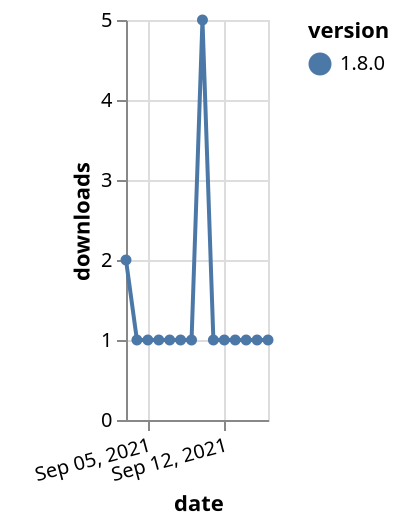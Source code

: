 {"$schema": "https://vega.github.io/schema/vega-lite/v5.json", "description": "A simple bar chart with embedded data.", "data": {"values": [{"date": "2021-09-03", "total": 487, "delta": 2, "version": "1.8.0"}, {"date": "2021-09-04", "total": 488, "delta": 1, "version": "1.8.0"}, {"date": "2021-09-05", "total": 489, "delta": 1, "version": "1.8.0"}, {"date": "2021-09-06", "total": 490, "delta": 1, "version": "1.8.0"}, {"date": "2021-09-07", "total": 491, "delta": 1, "version": "1.8.0"}, {"date": "2021-09-08", "total": 492, "delta": 1, "version": "1.8.0"}, {"date": "2021-09-09", "total": 493, "delta": 1, "version": "1.8.0"}, {"date": "2021-09-10", "total": 498, "delta": 5, "version": "1.8.0"}, {"date": "2021-09-11", "total": 499, "delta": 1, "version": "1.8.0"}, {"date": "2021-09-12", "total": 500, "delta": 1, "version": "1.8.0"}, {"date": "2021-09-13", "total": 501, "delta": 1, "version": "1.8.0"}, {"date": "2021-09-14", "total": 502, "delta": 1, "version": "1.8.0"}, {"date": "2021-09-15", "total": 503, "delta": 1, "version": "1.8.0"}, {"date": "2021-09-16", "total": 504, "delta": 1, "version": "1.8.0"}]}, "width": "container", "mark": {"type": "line", "point": {"filled": true}}, "encoding": {"x": {"field": "date", "type": "temporal", "timeUnit": "yearmonthdate", "title": "date", "axis": {"labelAngle": -15}}, "y": {"field": "delta", "type": "quantitative", "title": "downloads"}, "color": {"field": "version", "type": "nominal"}, "tooltip": {"field": "delta"}}}
